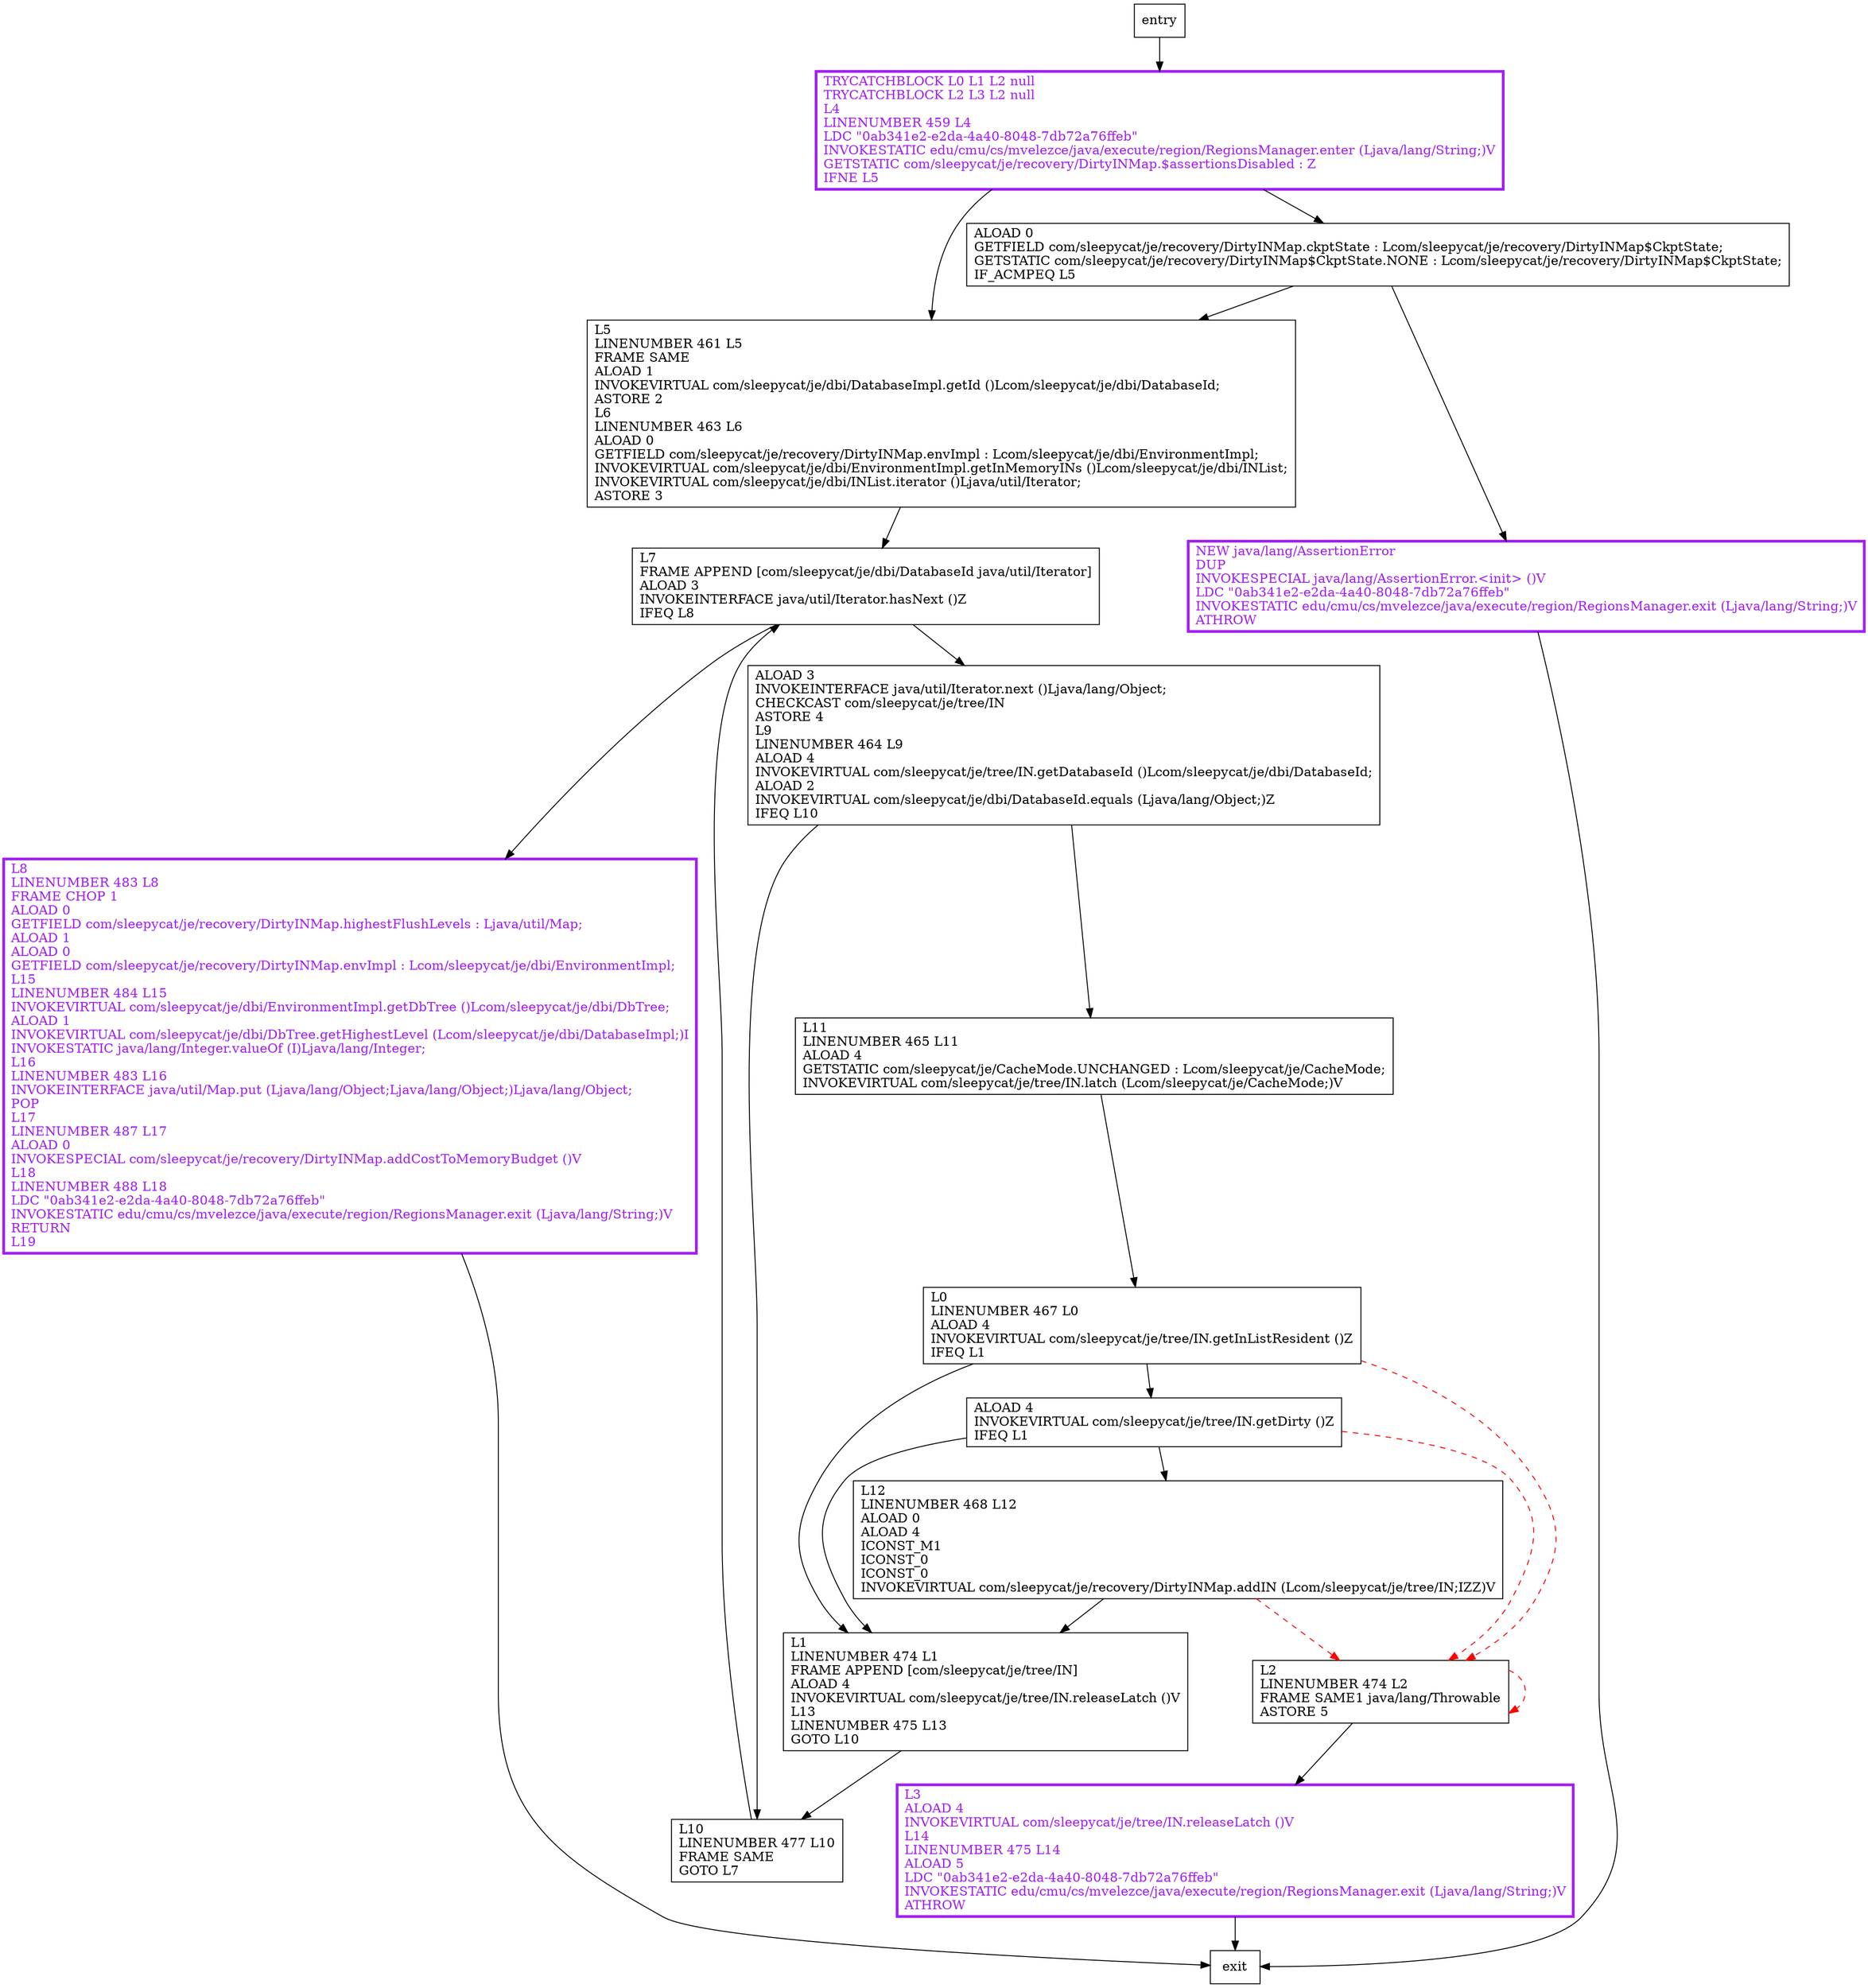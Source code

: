 digraph selectDirtyINsForDbSync {
node [shape=record];
298750703 [label="TRYCATCHBLOCK L0 L1 L2 null\lTRYCATCHBLOCK L2 L3 L2 null\lL4\lLINENUMBER 459 L4\lLDC \"0ab341e2-e2da-4a40-8048-7db72a76ffeb\"\lINVOKESTATIC edu/cmu/cs/mvelezce/java/execute/region/RegionsManager.enter (Ljava/lang/String;)V\lGETSTATIC com/sleepycat/je/recovery/DirtyINMap.$assertionsDisabled : Z\lIFNE L5\l"];
438826772 [label="L5\lLINENUMBER 461 L5\lFRAME SAME\lALOAD 1\lINVOKEVIRTUAL com/sleepycat/je/dbi/DatabaseImpl.getId ()Lcom/sleepycat/je/dbi/DatabaseId;\lASTORE 2\lL6\lLINENUMBER 463 L6\lALOAD 0\lGETFIELD com/sleepycat/je/recovery/DirtyINMap.envImpl : Lcom/sleepycat/je/dbi/EnvironmentImpl;\lINVOKEVIRTUAL com/sleepycat/je/dbi/EnvironmentImpl.getInMemoryINs ()Lcom/sleepycat/je/dbi/INList;\lINVOKEVIRTUAL com/sleepycat/je/dbi/INList.iterator ()Ljava/util/Iterator;\lASTORE 3\l"];
110509244 [label="L11\lLINENUMBER 465 L11\lALOAD 4\lGETSTATIC com/sleepycat/je/CacheMode.UNCHANGED : Lcom/sleepycat/je/CacheMode;\lINVOKEVIRTUAL com/sleepycat/je/tree/IN.latch (Lcom/sleepycat/je/CacheMode;)V\l"];
852926592 [label="ALOAD 4\lINVOKEVIRTUAL com/sleepycat/je/tree/IN.getDirty ()Z\lIFEQ L1\l"];
490464399 [label="NEW java/lang/AssertionError\lDUP\lINVOKESPECIAL java/lang/AssertionError.\<init\> ()V\lLDC \"0ab341e2-e2da-4a40-8048-7db72a76ffeb\"\lINVOKESTATIC edu/cmu/cs/mvelezce/java/execute/region/RegionsManager.exit (Ljava/lang/String;)V\lATHROW\l"];
1963958867 [label="L12\lLINENUMBER 468 L12\lALOAD 0\lALOAD 4\lICONST_M1\lICONST_0\lICONST_0\lINVOKEVIRTUAL com/sleepycat/je/recovery/DirtyINMap.addIN (Lcom/sleepycat/je/tree/IN;IZZ)V\l"];
1976797169 [label="L10\lLINENUMBER 477 L10\lFRAME SAME\lGOTO L7\l"];
313841670 [label="ALOAD 3\lINVOKEINTERFACE java/util/Iterator.next ()Ljava/lang/Object;\lCHECKCAST com/sleepycat/je/tree/IN\lASTORE 4\lL9\lLINENUMBER 464 L9\lALOAD 4\lINVOKEVIRTUAL com/sleepycat/je/tree/IN.getDatabaseId ()Lcom/sleepycat/je/dbi/DatabaseId;\lALOAD 2\lINVOKEVIRTUAL com/sleepycat/je/dbi/DatabaseId.equals (Ljava/lang/Object;)Z\lIFEQ L10\l"];
439165812 [label="L7\lFRAME APPEND [com/sleepycat/je/dbi/DatabaseId java/util/Iterator]\lALOAD 3\lINVOKEINTERFACE java/util/Iterator.hasNext ()Z\lIFEQ L8\l"];
1274645785 [label="L3\lALOAD 4\lINVOKEVIRTUAL com/sleepycat/je/tree/IN.releaseLatch ()V\lL14\lLINENUMBER 475 L14\lALOAD 5\lLDC \"0ab341e2-e2da-4a40-8048-7db72a76ffeb\"\lINVOKESTATIC edu/cmu/cs/mvelezce/java/execute/region/RegionsManager.exit (Ljava/lang/String;)V\lATHROW\l"];
1893669342 [label="ALOAD 0\lGETFIELD com/sleepycat/je/recovery/DirtyINMap.ckptState : Lcom/sleepycat/je/recovery/DirtyINMap$CkptState;\lGETSTATIC com/sleepycat/je/recovery/DirtyINMap$CkptState.NONE : Lcom/sleepycat/je/recovery/DirtyINMap$CkptState;\lIF_ACMPEQ L5\l"];
784677828 [label="L2\lLINENUMBER 474 L2\lFRAME SAME1 java/lang/Throwable\lASTORE 5\l"];
932053523 [label="L8\lLINENUMBER 483 L8\lFRAME CHOP 1\lALOAD 0\lGETFIELD com/sleepycat/je/recovery/DirtyINMap.highestFlushLevels : Ljava/util/Map;\lALOAD 1\lALOAD 0\lGETFIELD com/sleepycat/je/recovery/DirtyINMap.envImpl : Lcom/sleepycat/je/dbi/EnvironmentImpl;\lL15\lLINENUMBER 484 L15\lINVOKEVIRTUAL com/sleepycat/je/dbi/EnvironmentImpl.getDbTree ()Lcom/sleepycat/je/dbi/DbTree;\lALOAD 1\lINVOKEVIRTUAL com/sleepycat/je/dbi/DbTree.getHighestLevel (Lcom/sleepycat/je/dbi/DatabaseImpl;)I\lINVOKESTATIC java/lang/Integer.valueOf (I)Ljava/lang/Integer;\lL16\lLINENUMBER 483 L16\lINVOKEINTERFACE java/util/Map.put (Ljava/lang/Object;Ljava/lang/Object;)Ljava/lang/Object;\lPOP\lL17\lLINENUMBER 487 L17\lALOAD 0\lINVOKESPECIAL com/sleepycat/je/recovery/DirtyINMap.addCostToMemoryBudget ()V\lL18\lLINENUMBER 488 L18\lLDC \"0ab341e2-e2da-4a40-8048-7db72a76ffeb\"\lINVOKESTATIC edu/cmu/cs/mvelezce/java/execute/region/RegionsManager.exit (Ljava/lang/String;)V\lRETURN\lL19\l"];
1495023672 [label="L0\lLINENUMBER 467 L0\lALOAD 4\lINVOKEVIRTUAL com/sleepycat/je/tree/IN.getInListResident ()Z\lIFEQ L1\l"];
1967385123 [label="L1\lLINENUMBER 474 L1\lFRAME APPEND [com/sleepycat/je/tree/IN]\lALOAD 4\lINVOKEVIRTUAL com/sleepycat/je/tree/IN.releaseLatch ()V\lL13\lLINENUMBER 475 L13\lGOTO L10\l"];
entry;
exit;
298750703 -> 438826772
298750703 -> 1893669342
438826772 -> 439165812
110509244 -> 1495023672
852926592 -> 1963958867
852926592 -> 784677828 [style=dashed, color=red]
852926592 -> 1967385123
490464399 -> exit
1963958867 -> 784677828 [style=dashed, color=red]
1963958867 -> 1967385123
entry -> 298750703
1976797169 -> 439165812
313841670 -> 1976797169
313841670 -> 110509244
439165812 -> 313841670
439165812 -> 932053523
1274645785 -> exit
1893669342 -> 438826772
1893669342 -> 490464399
784677828 -> 1274645785
784677828 -> 784677828 [style=dashed, color=red]
932053523 -> exit
1495023672 -> 852926592
1495023672 -> 784677828 [style=dashed, color=red]
1495023672 -> 1967385123
1967385123 -> 1976797169
298750703[fontcolor="purple", penwidth=3, color="purple"];
1274645785[fontcolor="purple", penwidth=3, color="purple"];
932053523[fontcolor="purple", penwidth=3, color="purple"];
490464399[fontcolor="purple", penwidth=3, color="purple"];
}
